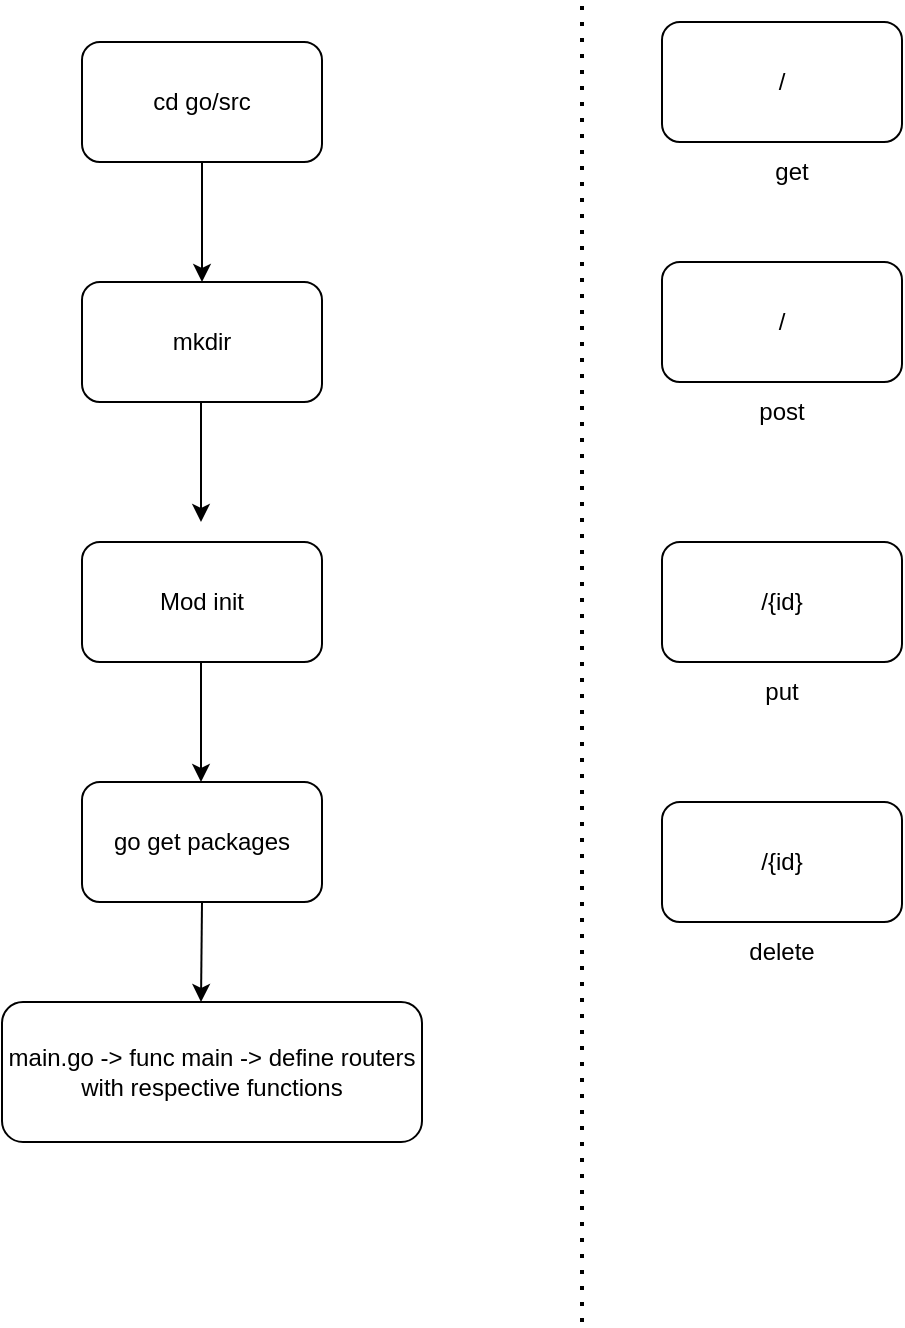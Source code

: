 <mxfile version="20.2.0" type="github">
  <diagram id="IOhFiErguoSWkuqLCetI" name="Page-1">
    <mxGraphModel dx="1426" dy="1894" grid="1" gridSize="10" guides="1" tooltips="1" connect="1" arrows="1" fold="1" page="1" pageScale="1" pageWidth="850" pageHeight="1100" math="0" shadow="0">
      <root>
        <mxCell id="0" />
        <mxCell id="1" parent="0" />
        <mxCell id="e3Zpa3oFTacAe0qeweGj-1" value="cd go/src" style="rounded=1;whiteSpace=wrap;html=1;" vertex="1" parent="1">
          <mxGeometry x="70" y="20" width="120" height="60" as="geometry" />
        </mxCell>
        <mxCell id="e3Zpa3oFTacAe0qeweGj-2" value="mkdir" style="rounded=1;whiteSpace=wrap;html=1;" vertex="1" parent="1">
          <mxGeometry x="70" y="140" width="120" height="60" as="geometry" />
        </mxCell>
        <mxCell id="e3Zpa3oFTacAe0qeweGj-3" value="Mod init" style="rounded=1;whiteSpace=wrap;html=1;" vertex="1" parent="1">
          <mxGeometry x="70" y="270" width="120" height="60" as="geometry" />
        </mxCell>
        <mxCell id="e3Zpa3oFTacAe0qeweGj-4" value="go get packages" style="rounded=1;whiteSpace=wrap;html=1;" vertex="1" parent="1">
          <mxGeometry x="70" y="390" width="120" height="60" as="geometry" />
        </mxCell>
        <mxCell id="e3Zpa3oFTacAe0qeweGj-5" value="" style="endArrow=classic;html=1;rounded=0;exitX=0.5;exitY=1;exitDx=0;exitDy=0;entryX=0.5;entryY=0;entryDx=0;entryDy=0;" edge="1" parent="1" source="e3Zpa3oFTacAe0qeweGj-1" target="e3Zpa3oFTacAe0qeweGj-2">
          <mxGeometry width="50" height="50" relative="1" as="geometry">
            <mxPoint x="400" y="380" as="sourcePoint" />
            <mxPoint x="450" y="330" as="targetPoint" />
          </mxGeometry>
        </mxCell>
        <mxCell id="e3Zpa3oFTacAe0qeweGj-6" value="" style="endArrow=classic;html=1;rounded=0;exitX=0.5;exitY=1;exitDx=0;exitDy=0;entryX=0.5;entryY=0;entryDx=0;entryDy=0;" edge="1" parent="1">
          <mxGeometry width="50" height="50" relative="1" as="geometry">
            <mxPoint x="129.5" y="200" as="sourcePoint" />
            <mxPoint x="129.5" y="260" as="targetPoint" />
          </mxGeometry>
        </mxCell>
        <mxCell id="e3Zpa3oFTacAe0qeweGj-7" value="" style="endArrow=classic;html=1;rounded=0;exitX=0.5;exitY=1;exitDx=0;exitDy=0;entryX=0.5;entryY=0;entryDx=0;entryDy=0;" edge="1" parent="1">
          <mxGeometry width="50" height="50" relative="1" as="geometry">
            <mxPoint x="129.5" y="330" as="sourcePoint" />
            <mxPoint x="129.5" y="390" as="targetPoint" />
          </mxGeometry>
        </mxCell>
        <mxCell id="e3Zpa3oFTacAe0qeweGj-8" value="" style="endArrow=classic;html=1;rounded=0;exitX=0.5;exitY=1;exitDx=0;exitDy=0;entryX=0.5;entryY=0;entryDx=0;entryDy=0;" edge="1" parent="1" source="e3Zpa3oFTacAe0qeweGj-4">
          <mxGeometry width="50" height="50" relative="1" as="geometry">
            <mxPoint x="129.5" y="440" as="sourcePoint" />
            <mxPoint x="129.5" y="500" as="targetPoint" />
          </mxGeometry>
        </mxCell>
        <mxCell id="e3Zpa3oFTacAe0qeweGj-9" value="main.go -&amp;gt; func main -&amp;gt; define routers with respective functions" style="rounded=1;whiteSpace=wrap;html=1;" vertex="1" parent="1">
          <mxGeometry x="30" y="500" width="210" height="70" as="geometry" />
        </mxCell>
        <mxCell id="e3Zpa3oFTacAe0qeweGj-10" value="" style="endArrow=none;dashed=1;html=1;dashPattern=1 3;strokeWidth=2;rounded=0;" edge="1" parent="1">
          <mxGeometry width="50" height="50" relative="1" as="geometry">
            <mxPoint x="320" y="660" as="sourcePoint" />
            <mxPoint x="320" as="targetPoint" />
          </mxGeometry>
        </mxCell>
        <mxCell id="e3Zpa3oFTacAe0qeweGj-11" value="/" style="rounded=1;whiteSpace=wrap;html=1;" vertex="1" parent="1">
          <mxGeometry x="360" y="10" width="120" height="60" as="geometry" />
        </mxCell>
        <mxCell id="e3Zpa3oFTacAe0qeweGj-13" value="/{id}" style="rounded=1;whiteSpace=wrap;html=1;" vertex="1" parent="1">
          <mxGeometry x="360" y="400" width="120" height="60" as="geometry" />
        </mxCell>
        <mxCell id="e3Zpa3oFTacAe0qeweGj-14" value="/{id}" style="rounded=1;whiteSpace=wrap;html=1;" vertex="1" parent="1">
          <mxGeometry x="360" y="270" width="120" height="60" as="geometry" />
        </mxCell>
        <mxCell id="e3Zpa3oFTacAe0qeweGj-15" value="/" style="rounded=1;whiteSpace=wrap;html=1;" vertex="1" parent="1">
          <mxGeometry x="360" y="130" width="120" height="60" as="geometry" />
        </mxCell>
        <mxCell id="e3Zpa3oFTacAe0qeweGj-16" value="get" style="text;html=1;strokeColor=none;fillColor=none;align=center;verticalAlign=middle;whiteSpace=wrap;rounded=0;" vertex="1" parent="1">
          <mxGeometry x="395" y="70" width="60" height="30" as="geometry" />
        </mxCell>
        <mxCell id="e3Zpa3oFTacAe0qeweGj-17" value="delete" style="text;html=1;strokeColor=none;fillColor=none;align=center;verticalAlign=middle;whiteSpace=wrap;rounded=0;" vertex="1" parent="1">
          <mxGeometry x="390" y="460" width="60" height="30" as="geometry" />
        </mxCell>
        <mxCell id="e3Zpa3oFTacAe0qeweGj-18" value="put" style="text;html=1;strokeColor=none;fillColor=none;align=center;verticalAlign=middle;whiteSpace=wrap;rounded=0;" vertex="1" parent="1">
          <mxGeometry x="390" y="330" width="60" height="30" as="geometry" />
        </mxCell>
        <mxCell id="e3Zpa3oFTacAe0qeweGj-19" value="post" style="text;html=1;strokeColor=none;fillColor=none;align=center;verticalAlign=middle;whiteSpace=wrap;rounded=0;" vertex="1" parent="1">
          <mxGeometry x="390" y="190" width="60" height="30" as="geometry" />
        </mxCell>
      </root>
    </mxGraphModel>
  </diagram>
</mxfile>

